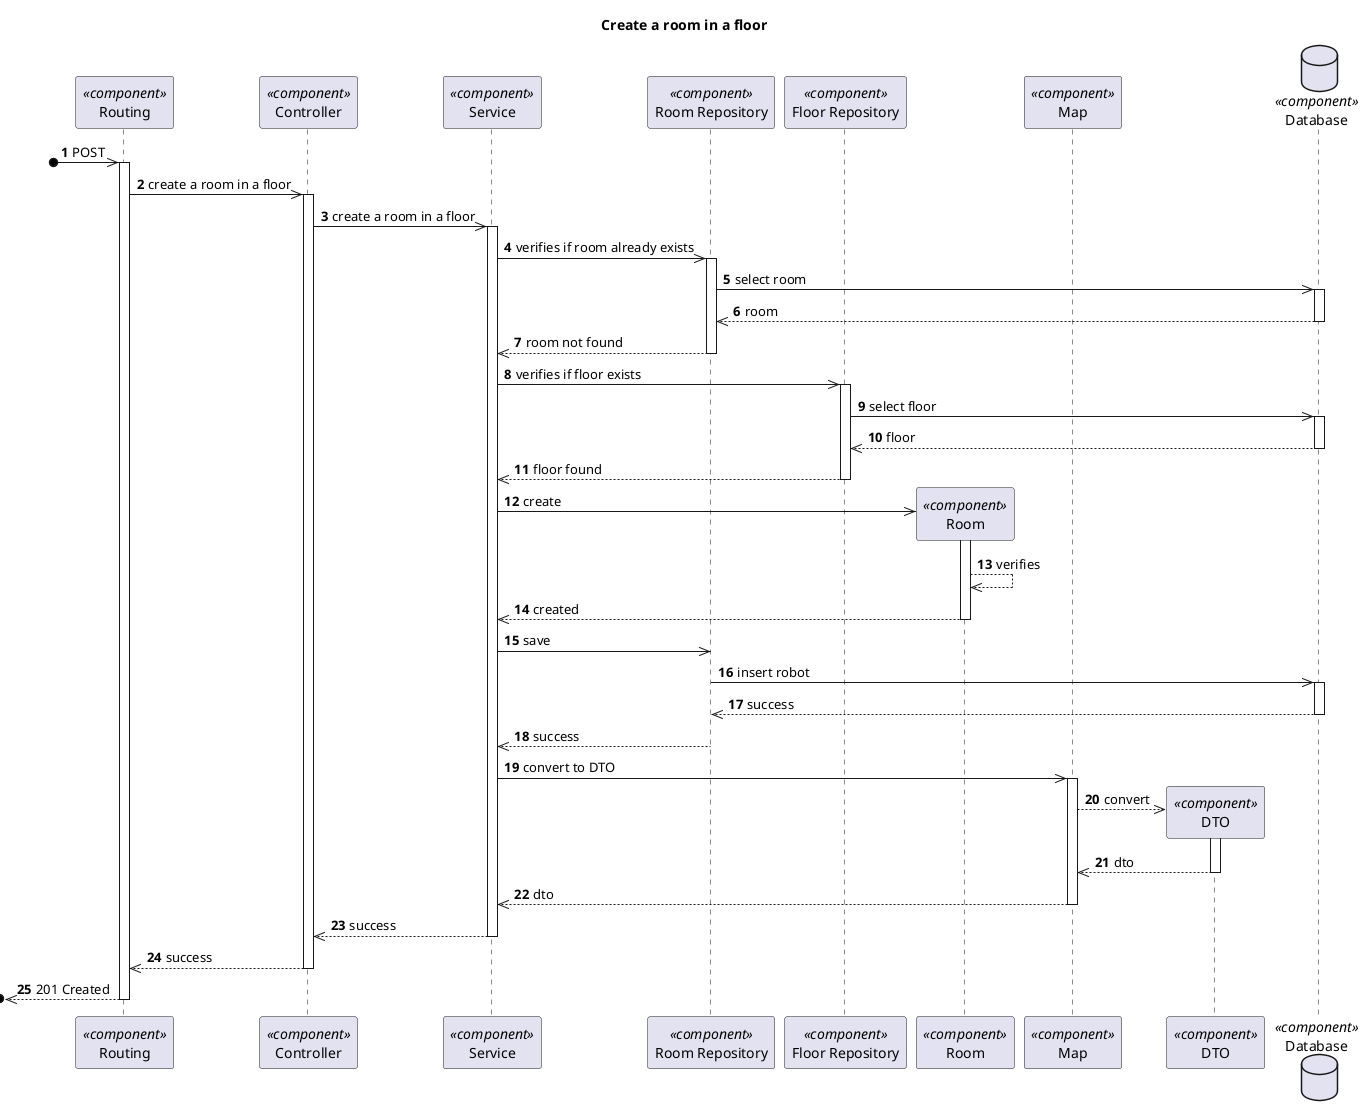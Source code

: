 @startuml Process View - Level 3

autonumber
skinparam packageStyle rect

title Create a room in a floor

participant "Routing" as routing <<component>>
participant "Controller" as controller <<component>>
participant "Service" as service <<component>>
participant "Room Repository" as roomrepo <<component>>
participant "Floor Repository" as floorrepo <<component>>
participant "Room" as room <<component>>
participant "Map" as map <<component>>
participant "DTO" as dto <<component>>
database "Database" as db <<component>>

?o->> routing : POST
activate routing
routing ->> controller : create a room in a floor

activate controller
controller ->> service : create a room in a floor

activate service
service ->> roomrepo : verifies if room already exists

activate roomrepo
roomrepo ->> db : select room
activate db
db -->> roomrepo : room
deactivate db

roomrepo -->> service : room not found
deactivate roomrepo

service ->> floorrepo : verifies if floor exists
activate floorrepo
floorrepo ->> db : select floor
activate db
db -->> floorrepo : floor
deactivate db

floorrepo -->> service : floor found
deactivate floorrepo


service ->> room** : create
activate room

room -->> room: verifies

room -->> service : created
deactivate room

service ->> roomrepo : save
roomrepo ->> db : insert robot
activate db
db -->> roomrepo : success
deactivate db

roomrepo -->> service : success
deactivate roomrepo

service ->> map : convert to DTO
activate map

map -->> dto** : convert
activate dto

dto -->> map : dto
deactivate dto

map -->> service : dto
deactivate map

service -->> controller : success
deactivate service

controller -->> routing : success
deactivate controller

?o<<-- routing : 201 Created
deactivate routing

@enduml